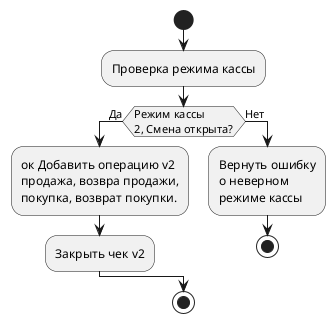 @startuml

start

:Проверка режима кассы;

if (Режим кассы
2, Смена открыта?) then (Да)
  :ок Добавить операцию v2
  продажа, возвра продажи,
  покупка, возврат покупки.;
  :Закрыть чек v2;
else (Нет)
  :Вернуть ошибку
  о неверном
  режиме кассы;
  stop
endif

stop

@enduml